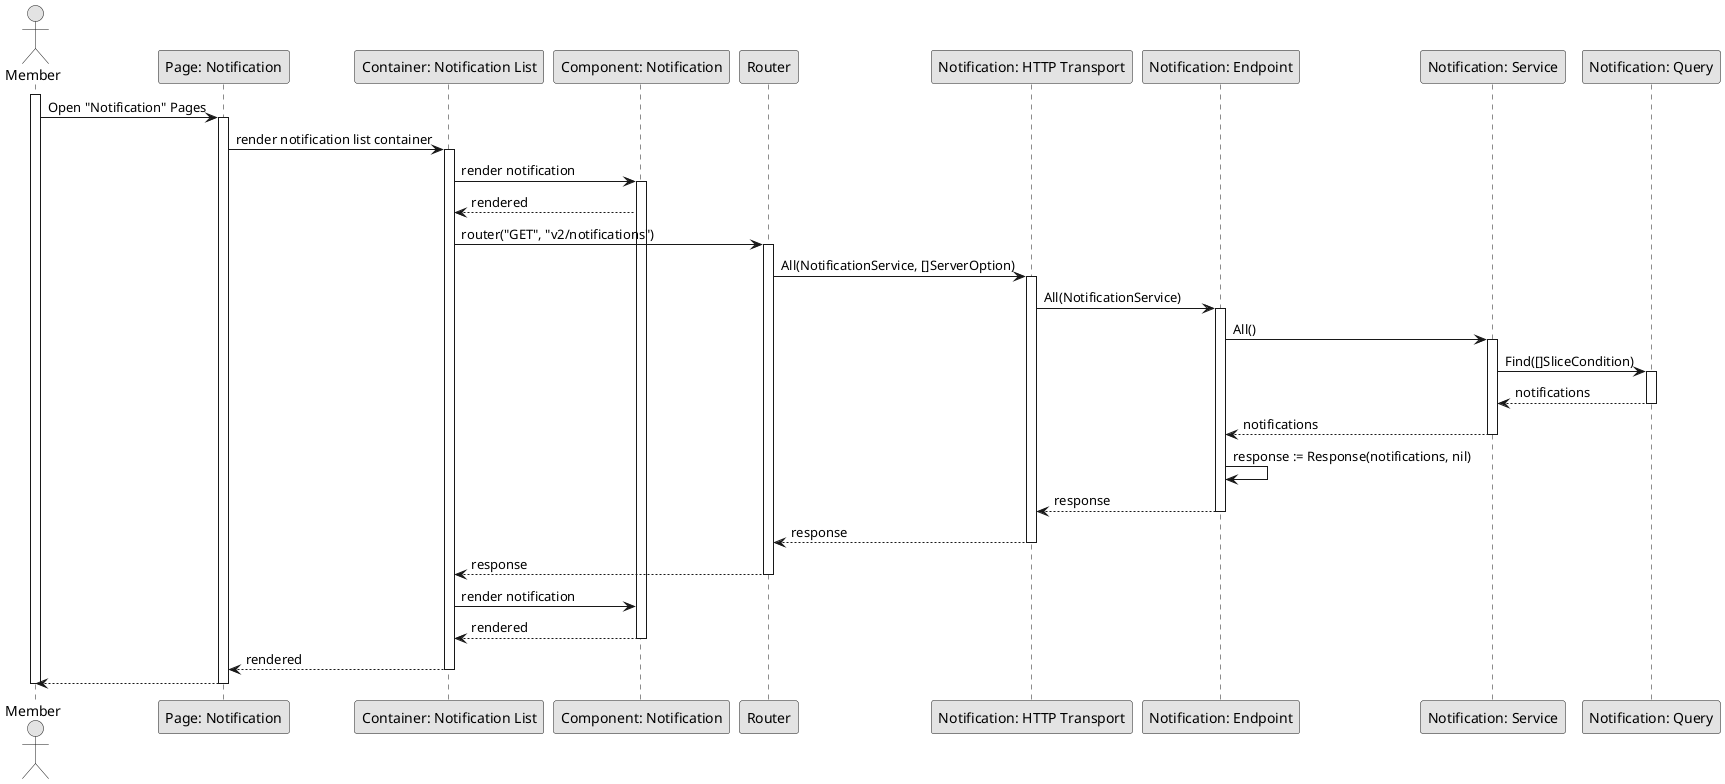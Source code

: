 @startuml GetNotification

skinparam Monochrome true
skinparam Shadowing false

actor Member
participant "Page: Notification" as NotificationPage
participant "Container: Notification List" as NotificationListContainer
participant "Component: Notification" as NotificationComponent
participant "Router" as Router
participant "Notification: HTTP Transport" as NotificationHTTPTransport
participant "Notification: Endpoint" as NotificationEndpoint
participant "Notification: Service" as NotificationService
participant "Notification: Query" as NotificationQuery

activate Member

Member->NotificationPage: Open "Notification" Pages
activate NotificationPage
NotificationPage->NotificationListContainer: render notification list container
activate NotificationListContainer
NotificationListContainer->NotificationComponent: render notification
activate NotificationComponent
NotificationComponent-->NotificationListContainer: rendered
NotificationListContainer->Router: router("GET", "v2/notifications")
activate Router
Router->NotificationHTTPTransport: All(NotificationService, []ServerOption)
activate NotificationHTTPTransport
NotificationHTTPTransport->NotificationEndpoint: All(NotificationService)
activate NotificationEndpoint
NotificationEndpoint->NotificationService: All()
activate NotificationService
NotificationService->NotificationQuery: Find([]SliceCondition)
activate NotificationQuery
NotificationQuery-->NotificationService: notifications
deactivate NotificationQuery
NotificationService-->NotificationEndpoint: notifications
deactivate NotificationService
NotificationEndpoint->NotificationEndpoint: response := Response(notifications, nil)
NotificationEndpoint-->NotificationHTTPTransport: response
deactivate NotificationEndpoint
NotificationHTTPTransport-->Router: response
deactivate NotificationHTTPTransport
Router-->NotificationListContainer: response
deactivate Router
NotificationListContainer->NotificationComponent: render notification
NotificationComponent-->NotificationListContainer: rendered
deactivate NotificationComponent
NotificationListContainer-->NotificationPage: rendered
deactivate NotificationListContainer
NotificationPage-->Member
deactivate NotificationPage

deactivate Member

@enduml